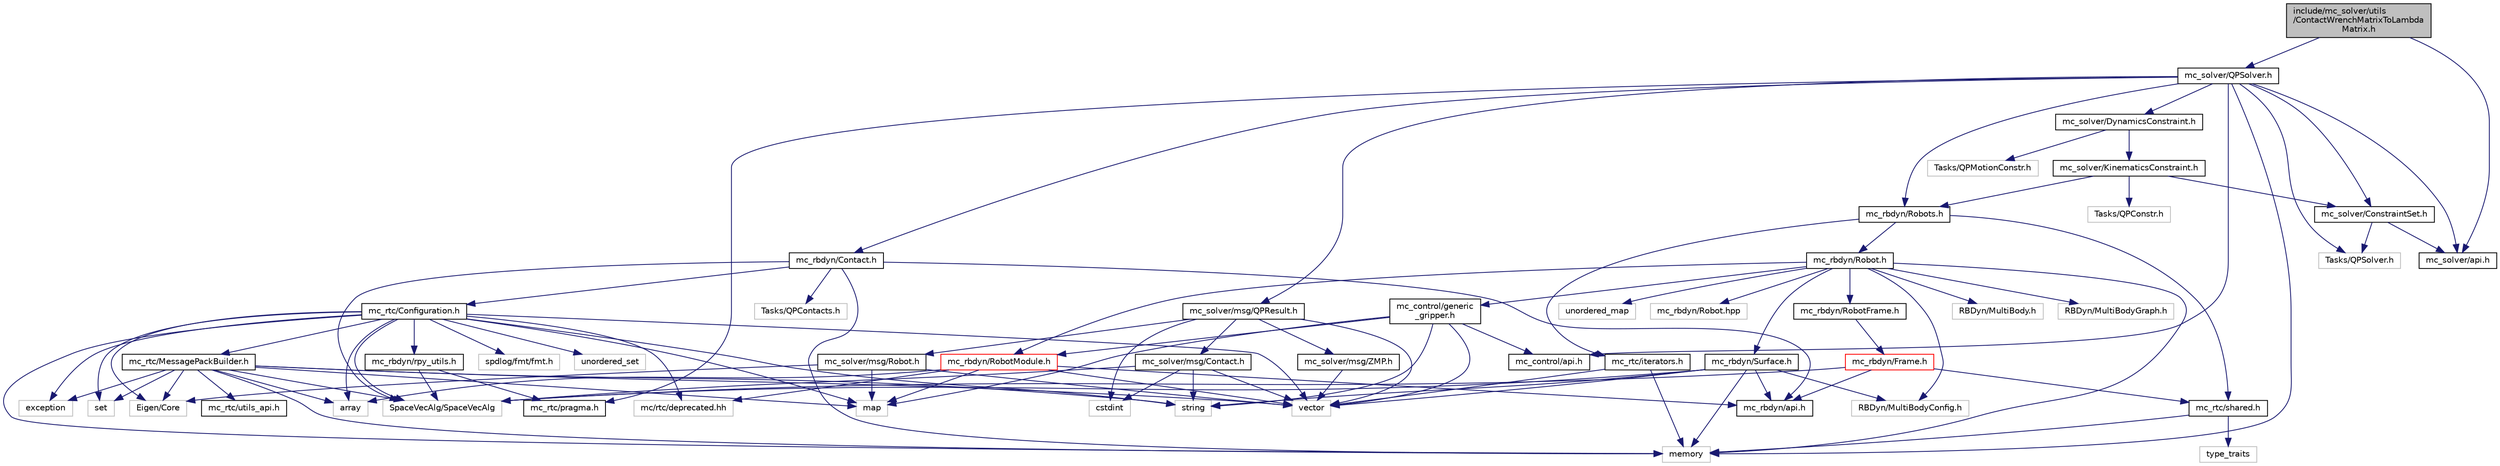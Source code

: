 digraph "include/mc_solver/utils/ContactWrenchMatrixToLambdaMatrix.h"
{
 // INTERACTIVE_SVG=YES
  edge [fontname="Helvetica",fontsize="10",labelfontname="Helvetica",labelfontsize="10"];
  node [fontname="Helvetica",fontsize="10",shape=record];
  Node0 [label="include/mc_solver/utils\l/ContactWrenchMatrixToLambda\lMatrix.h",height=0.2,width=0.4,color="black", fillcolor="grey75", style="filled", fontcolor="black"];
  Node0 -> Node1 [color="midnightblue",fontsize="10",style="solid",fontname="Helvetica"];
  Node1 [label="mc_solver/QPSolver.h",height=0.2,width=0.4,color="black", fillcolor="white", style="filled",URL="$QPSolver_8h.html"];
  Node1 -> Node2 [color="midnightblue",fontsize="10",style="solid",fontname="Helvetica"];
  Node2 [label="mc_control/api.h",height=0.2,width=0.4,color="black", fillcolor="white", style="filled",URL="$mc__control_2api_8h.html"];
  Node1 -> Node3 [color="midnightblue",fontsize="10",style="solid",fontname="Helvetica"];
  Node3 [label="mc_rbdyn/Contact.h",height=0.2,width=0.4,color="black", fillcolor="white", style="filled",URL="$mc__rbdyn_2Contact_8h.html"];
  Node3 -> Node4 [color="midnightblue",fontsize="10",style="solid",fontname="Helvetica"];
  Node4 [label="mc_rbdyn/api.h",height=0.2,width=0.4,color="black", fillcolor="white", style="filled",URL="$mc__rbdyn_2api_8h.html"];
  Node3 -> Node5 [color="midnightblue",fontsize="10",style="solid",fontname="Helvetica"];
  Node5 [label="mc_rtc/Configuration.h",height=0.2,width=0.4,color="black", fillcolor="white", style="filled",URL="$mc__rtc_2Configuration_8h.html"];
  Node5 -> Node6 [color="midnightblue",fontsize="10",style="solid",fontname="Helvetica"];
  Node6 [label="mc_rtc/MessagePackBuilder.h",height=0.2,width=0.4,color="black", fillcolor="white", style="filled",URL="$MessagePackBuilder_8h.html"];
  Node6 -> Node7 [color="midnightblue",fontsize="10",style="solid",fontname="Helvetica"];
  Node7 [label="mc_rtc/utils_api.h",height=0.2,width=0.4,color="black", fillcolor="white", style="filled",URL="$utils__api_8h.html"];
  Node6 -> Node8 [color="midnightblue",fontsize="10",style="solid",fontname="Helvetica"];
  Node8 [label="SpaceVecAlg/SpaceVecAlg",height=0.2,width=0.4,color="grey75", fillcolor="white", style="filled"];
  Node6 -> Node9 [color="midnightblue",fontsize="10",style="solid",fontname="Helvetica"];
  Node9 [label="Eigen/Core",height=0.2,width=0.4,color="grey75", fillcolor="white", style="filled"];
  Node6 -> Node10 [color="midnightblue",fontsize="10",style="solid",fontname="Helvetica"];
  Node10 [label="array",height=0.2,width=0.4,color="grey75", fillcolor="white", style="filled"];
  Node6 -> Node11 [color="midnightblue",fontsize="10",style="solid",fontname="Helvetica"];
  Node11 [label="exception",height=0.2,width=0.4,color="grey75", fillcolor="white", style="filled"];
  Node6 -> Node12 [color="midnightblue",fontsize="10",style="solid",fontname="Helvetica"];
  Node12 [label="map",height=0.2,width=0.4,color="grey75", fillcolor="white", style="filled"];
  Node6 -> Node13 [color="midnightblue",fontsize="10",style="solid",fontname="Helvetica"];
  Node13 [label="memory",height=0.2,width=0.4,color="grey75", fillcolor="white", style="filled"];
  Node6 -> Node14 [color="midnightblue",fontsize="10",style="solid",fontname="Helvetica"];
  Node14 [label="set",height=0.2,width=0.4,color="grey75", fillcolor="white", style="filled"];
  Node6 -> Node15 [color="midnightblue",fontsize="10",style="solid",fontname="Helvetica"];
  Node15 [label="string",height=0.2,width=0.4,color="grey75", fillcolor="white", style="filled"];
  Node6 -> Node16 [color="midnightblue",fontsize="10",style="solid",fontname="Helvetica"];
  Node16 [label="vector",height=0.2,width=0.4,color="grey75", fillcolor="white", style="filled"];
  Node5 -> Node8 [color="midnightblue",fontsize="10",style="solid",fontname="Helvetica"];
  Node5 -> Node17 [color="midnightblue",fontsize="10",style="solid",fontname="Helvetica"];
  Node17 [label="mc_rbdyn/rpy_utils.h",height=0.2,width=0.4,color="black", fillcolor="white", style="filled",URL="$rpy__utils_8h.html"];
  Node17 -> Node18 [color="midnightblue",fontsize="10",style="solid",fontname="Helvetica"];
  Node18 [label="mc_rtc/pragma.h",height=0.2,width=0.4,color="black", fillcolor="white", style="filled",URL="$pragma_8h.html"];
  Node17 -> Node8 [color="midnightblue",fontsize="10",style="solid",fontname="Helvetica"];
  Node5 -> Node9 [color="midnightblue",fontsize="10",style="solid",fontname="Helvetica"];
  Node5 -> Node10 [color="midnightblue",fontsize="10",style="solid",fontname="Helvetica"];
  Node5 -> Node11 [color="midnightblue",fontsize="10",style="solid",fontname="Helvetica"];
  Node5 -> Node12 [color="midnightblue",fontsize="10",style="solid",fontname="Helvetica"];
  Node5 -> Node19 [color="midnightblue",fontsize="10",style="solid",fontname="Helvetica"];
  Node19 [label="mc/rtc/deprecated.hh",height=0.2,width=0.4,color="grey75", fillcolor="white", style="filled"];
  Node5 -> Node13 [color="midnightblue",fontsize="10",style="solid",fontname="Helvetica"];
  Node5 -> Node14 [color="midnightblue",fontsize="10",style="solid",fontname="Helvetica"];
  Node5 -> Node20 [color="midnightblue",fontsize="10",style="solid",fontname="Helvetica"];
  Node20 [label="spdlog/fmt/fmt.h",height=0.2,width=0.4,color="grey75", fillcolor="white", style="filled"];
  Node5 -> Node15 [color="midnightblue",fontsize="10",style="solid",fontname="Helvetica"];
  Node5 -> Node21 [color="midnightblue",fontsize="10",style="solid",fontname="Helvetica"];
  Node21 [label="unordered_set",height=0.2,width=0.4,color="grey75", fillcolor="white", style="filled"];
  Node5 -> Node16 [color="midnightblue",fontsize="10",style="solid",fontname="Helvetica"];
  Node3 -> Node22 [color="midnightblue",fontsize="10",style="solid",fontname="Helvetica"];
  Node22 [label="Tasks/QPContacts.h",height=0.2,width=0.4,color="grey75", fillcolor="white", style="filled"];
  Node3 -> Node8 [color="midnightblue",fontsize="10",style="solid",fontname="Helvetica"];
  Node3 -> Node13 [color="midnightblue",fontsize="10",style="solid",fontname="Helvetica"];
  Node1 -> Node23 [color="midnightblue",fontsize="10",style="solid",fontname="Helvetica"];
  Node23 [label="mc_rbdyn/Robots.h",height=0.2,width=0.4,color="black", fillcolor="white", style="filled",URL="$Robots_8h.html"];
  Node23 -> Node24 [color="midnightblue",fontsize="10",style="solid",fontname="Helvetica"];
  Node24 [label="mc_rbdyn/Robot.h",height=0.2,width=0.4,color="black", fillcolor="white", style="filled",URL="$mc__rbdyn_2Robot_8h.html"];
  Node24 -> Node25 [color="midnightblue",fontsize="10",style="solid",fontname="Helvetica"];
  Node25 [label="mc_rbdyn/RobotFrame.h",height=0.2,width=0.4,color="black", fillcolor="white", style="filled",URL="$RobotFrame_8h.html"];
  Node25 -> Node26 [color="midnightblue",fontsize="10",style="solid",fontname="Helvetica"];
  Node26 [label="mc_rbdyn/Frame.h",height=0.2,width=0.4,color="red", fillcolor="white", style="filled",URL="$Frame_8h.html"];
  Node26 -> Node4 [color="midnightblue",fontsize="10",style="solid",fontname="Helvetica"];
  Node26 -> Node28 [color="midnightblue",fontsize="10",style="solid",fontname="Helvetica"];
  Node28 [label="mc_rtc/shared.h",height=0.2,width=0.4,color="black", fillcolor="white", style="filled",URL="$shared_8h.html"];
  Node28 -> Node13 [color="midnightblue",fontsize="10",style="solid",fontname="Helvetica"];
  Node28 -> Node29 [color="midnightblue",fontsize="10",style="solid",fontname="Helvetica"];
  Node29 [label="type_traits",height=0.2,width=0.4,color="grey75", fillcolor="white", style="filled"];
  Node26 -> Node8 [color="midnightblue",fontsize="10",style="solid",fontname="Helvetica"];
  Node24 -> Node30 [color="midnightblue",fontsize="10",style="solid",fontname="Helvetica"];
  Node30 [label="mc_rbdyn/RobotModule.h",height=0.2,width=0.4,color="red", fillcolor="white", style="filled",URL="$RobotModule_8h.html"];
  Node30 -> Node4 [color="midnightblue",fontsize="10",style="solid",fontname="Helvetica"];
  Node30 -> Node19 [color="midnightblue",fontsize="10",style="solid",fontname="Helvetica"];
  Node30 -> Node10 [color="midnightblue",fontsize="10",style="solid",fontname="Helvetica"];
  Node30 -> Node12 [color="midnightblue",fontsize="10",style="solid",fontname="Helvetica"];
  Node30 -> Node16 [color="midnightblue",fontsize="10",style="solid",fontname="Helvetica"];
  Node24 -> Node51 [color="midnightblue",fontsize="10",style="solid",fontname="Helvetica"];
  Node51 [label="mc_rbdyn/Surface.h",height=0.2,width=0.4,color="black", fillcolor="white", style="filled",URL="$Surface_8h.html"];
  Node51 -> Node4 [color="midnightblue",fontsize="10",style="solid",fontname="Helvetica"];
  Node51 -> Node52 [color="midnightblue",fontsize="10",style="solid",fontname="Helvetica"];
  Node52 [label="RBDyn/MultiBodyConfig.h",height=0.2,width=0.4,color="grey75", fillcolor="white", style="filled"];
  Node51 -> Node8 [color="midnightblue",fontsize="10",style="solid",fontname="Helvetica"];
  Node51 -> Node13 [color="midnightblue",fontsize="10",style="solid",fontname="Helvetica"];
  Node51 -> Node15 [color="midnightblue",fontsize="10",style="solid",fontname="Helvetica"];
  Node51 -> Node16 [color="midnightblue",fontsize="10",style="solid",fontname="Helvetica"];
  Node24 -> Node53 [color="midnightblue",fontsize="10",style="solid",fontname="Helvetica"];
  Node53 [label="mc_control/generic\l_gripper.h",height=0.2,width=0.4,color="black", fillcolor="white", style="filled",URL="$generic__gripper_8h.html"];
  Node53 -> Node2 [color="midnightblue",fontsize="10",style="solid",fontname="Helvetica"];
  Node53 -> Node30 [color="midnightblue",fontsize="10",style="solid",fontname="Helvetica"];
  Node53 -> Node12 [color="midnightblue",fontsize="10",style="solid",fontname="Helvetica"];
  Node53 -> Node15 [color="midnightblue",fontsize="10",style="solid",fontname="Helvetica"];
  Node53 -> Node16 [color="midnightblue",fontsize="10",style="solid",fontname="Helvetica"];
  Node24 -> Node54 [color="midnightblue",fontsize="10",style="solid",fontname="Helvetica"];
  Node54 [label="RBDyn/MultiBody.h",height=0.2,width=0.4,color="grey75", fillcolor="white", style="filled"];
  Node24 -> Node52 [color="midnightblue",fontsize="10",style="solid",fontname="Helvetica"];
  Node24 -> Node55 [color="midnightblue",fontsize="10",style="solid",fontname="Helvetica"];
  Node55 [label="RBDyn/MultiBodyGraph.h",height=0.2,width=0.4,color="grey75", fillcolor="white", style="filled"];
  Node24 -> Node13 [color="midnightblue",fontsize="10",style="solid",fontname="Helvetica"];
  Node24 -> Node56 [color="midnightblue",fontsize="10",style="solid",fontname="Helvetica"];
  Node56 [label="unordered_map",height=0.2,width=0.4,color="grey75", fillcolor="white", style="filled"];
  Node24 -> Node57 [color="midnightblue",fontsize="10",style="solid",fontname="Helvetica"];
  Node57 [label="mc_rbdyn/Robot.hpp",height=0.2,width=0.4,color="grey75", fillcolor="white", style="filled"];
  Node23 -> Node58 [color="midnightblue",fontsize="10",style="solid",fontname="Helvetica"];
  Node58 [label="mc_rtc/iterators.h",height=0.2,width=0.4,color="black", fillcolor="white", style="filled",URL="$iterators_8h.html"];
  Node58 -> Node13 [color="midnightblue",fontsize="10",style="solid",fontname="Helvetica"];
  Node58 -> Node16 [color="midnightblue",fontsize="10",style="solid",fontname="Helvetica"];
  Node23 -> Node28 [color="midnightblue",fontsize="10",style="solid",fontname="Helvetica"];
  Node1 -> Node18 [color="midnightblue",fontsize="10",style="solid",fontname="Helvetica"];
  Node1 -> Node59 [color="midnightblue",fontsize="10",style="solid",fontname="Helvetica"];
  Node59 [label="mc_solver/ConstraintSet.h",height=0.2,width=0.4,color="black", fillcolor="white", style="filled",URL="$ConstraintSet_8h.html"];
  Node59 -> Node60 [color="midnightblue",fontsize="10",style="solid",fontname="Helvetica"];
  Node60 [label="mc_solver/api.h",height=0.2,width=0.4,color="black", fillcolor="white", style="filled",URL="$mc__solver_2api_8h.html"];
  Node59 -> Node61 [color="midnightblue",fontsize="10",style="solid",fontname="Helvetica"];
  Node61 [label="Tasks/QPSolver.h",height=0.2,width=0.4,color="grey75", fillcolor="white", style="filled"];
  Node1 -> Node62 [color="midnightblue",fontsize="10",style="solid",fontname="Helvetica"];
  Node62 [label="mc_solver/DynamicsConstraint.h",height=0.2,width=0.4,color="black", fillcolor="white", style="filled",URL="$DynamicsConstraint_8h.html"];
  Node62 -> Node63 [color="midnightblue",fontsize="10",style="solid",fontname="Helvetica"];
  Node63 [label="mc_solver/KinematicsConstraint.h",height=0.2,width=0.4,color="black", fillcolor="white", style="filled",URL="$KinematicsConstraint_8h.html"];
  Node63 -> Node23 [color="midnightblue",fontsize="10",style="solid",fontname="Helvetica"];
  Node63 -> Node59 [color="midnightblue",fontsize="10",style="solid",fontname="Helvetica"];
  Node63 -> Node64 [color="midnightblue",fontsize="10",style="solid",fontname="Helvetica"];
  Node64 [label="Tasks/QPConstr.h",height=0.2,width=0.4,color="grey75", fillcolor="white", style="filled"];
  Node62 -> Node65 [color="midnightblue",fontsize="10",style="solid",fontname="Helvetica"];
  Node65 [label="Tasks/QPMotionConstr.h",height=0.2,width=0.4,color="grey75", fillcolor="white", style="filled"];
  Node1 -> Node60 [color="midnightblue",fontsize="10",style="solid",fontname="Helvetica"];
  Node1 -> Node66 [color="midnightblue",fontsize="10",style="solid",fontname="Helvetica"];
  Node66 [label="mc_solver/msg/QPResult.h",height=0.2,width=0.4,color="black", fillcolor="white", style="filled",URL="$QPResult_8h.html"];
  Node66 -> Node67 [color="midnightblue",fontsize="10",style="solid",fontname="Helvetica"];
  Node67 [label="mc_solver/msg/Contact.h",height=0.2,width=0.4,color="black", fillcolor="white", style="filled",URL="$mc__solver_2msg_2Contact_8h.html"];
  Node67 -> Node8 [color="midnightblue",fontsize="10",style="solid",fontname="Helvetica"];
  Node67 -> Node68 [color="midnightblue",fontsize="10",style="solid",fontname="Helvetica"];
  Node68 [label="cstdint",height=0.2,width=0.4,color="grey75", fillcolor="white", style="filled"];
  Node67 -> Node15 [color="midnightblue",fontsize="10",style="solid",fontname="Helvetica"];
  Node67 -> Node16 [color="midnightblue",fontsize="10",style="solid",fontname="Helvetica"];
  Node66 -> Node69 [color="midnightblue",fontsize="10",style="solid",fontname="Helvetica"];
  Node69 [label="mc_solver/msg/Robot.h",height=0.2,width=0.4,color="black", fillcolor="white", style="filled",URL="$mc__solver_2msg_2Robot_8h.html"];
  Node69 -> Node9 [color="midnightblue",fontsize="10",style="solid",fontname="Helvetica"];
  Node69 -> Node12 [color="midnightblue",fontsize="10",style="solid",fontname="Helvetica"];
  Node69 -> Node16 [color="midnightblue",fontsize="10",style="solid",fontname="Helvetica"];
  Node66 -> Node70 [color="midnightblue",fontsize="10",style="solid",fontname="Helvetica"];
  Node70 [label="mc_solver/msg/ZMP.h",height=0.2,width=0.4,color="black", fillcolor="white", style="filled",URL="$mc__solver_2msg_2ZMP_8h.html"];
  Node70 -> Node16 [color="midnightblue",fontsize="10",style="solid",fontname="Helvetica"];
  Node66 -> Node68 [color="midnightblue",fontsize="10",style="solid",fontname="Helvetica"];
  Node66 -> Node16 [color="midnightblue",fontsize="10",style="solid",fontname="Helvetica"];
  Node1 -> Node61 [color="midnightblue",fontsize="10",style="solid",fontname="Helvetica"];
  Node1 -> Node13 [color="midnightblue",fontsize="10",style="solid",fontname="Helvetica"];
  Node0 -> Node60 [color="midnightblue",fontsize="10",style="solid",fontname="Helvetica"];
}
